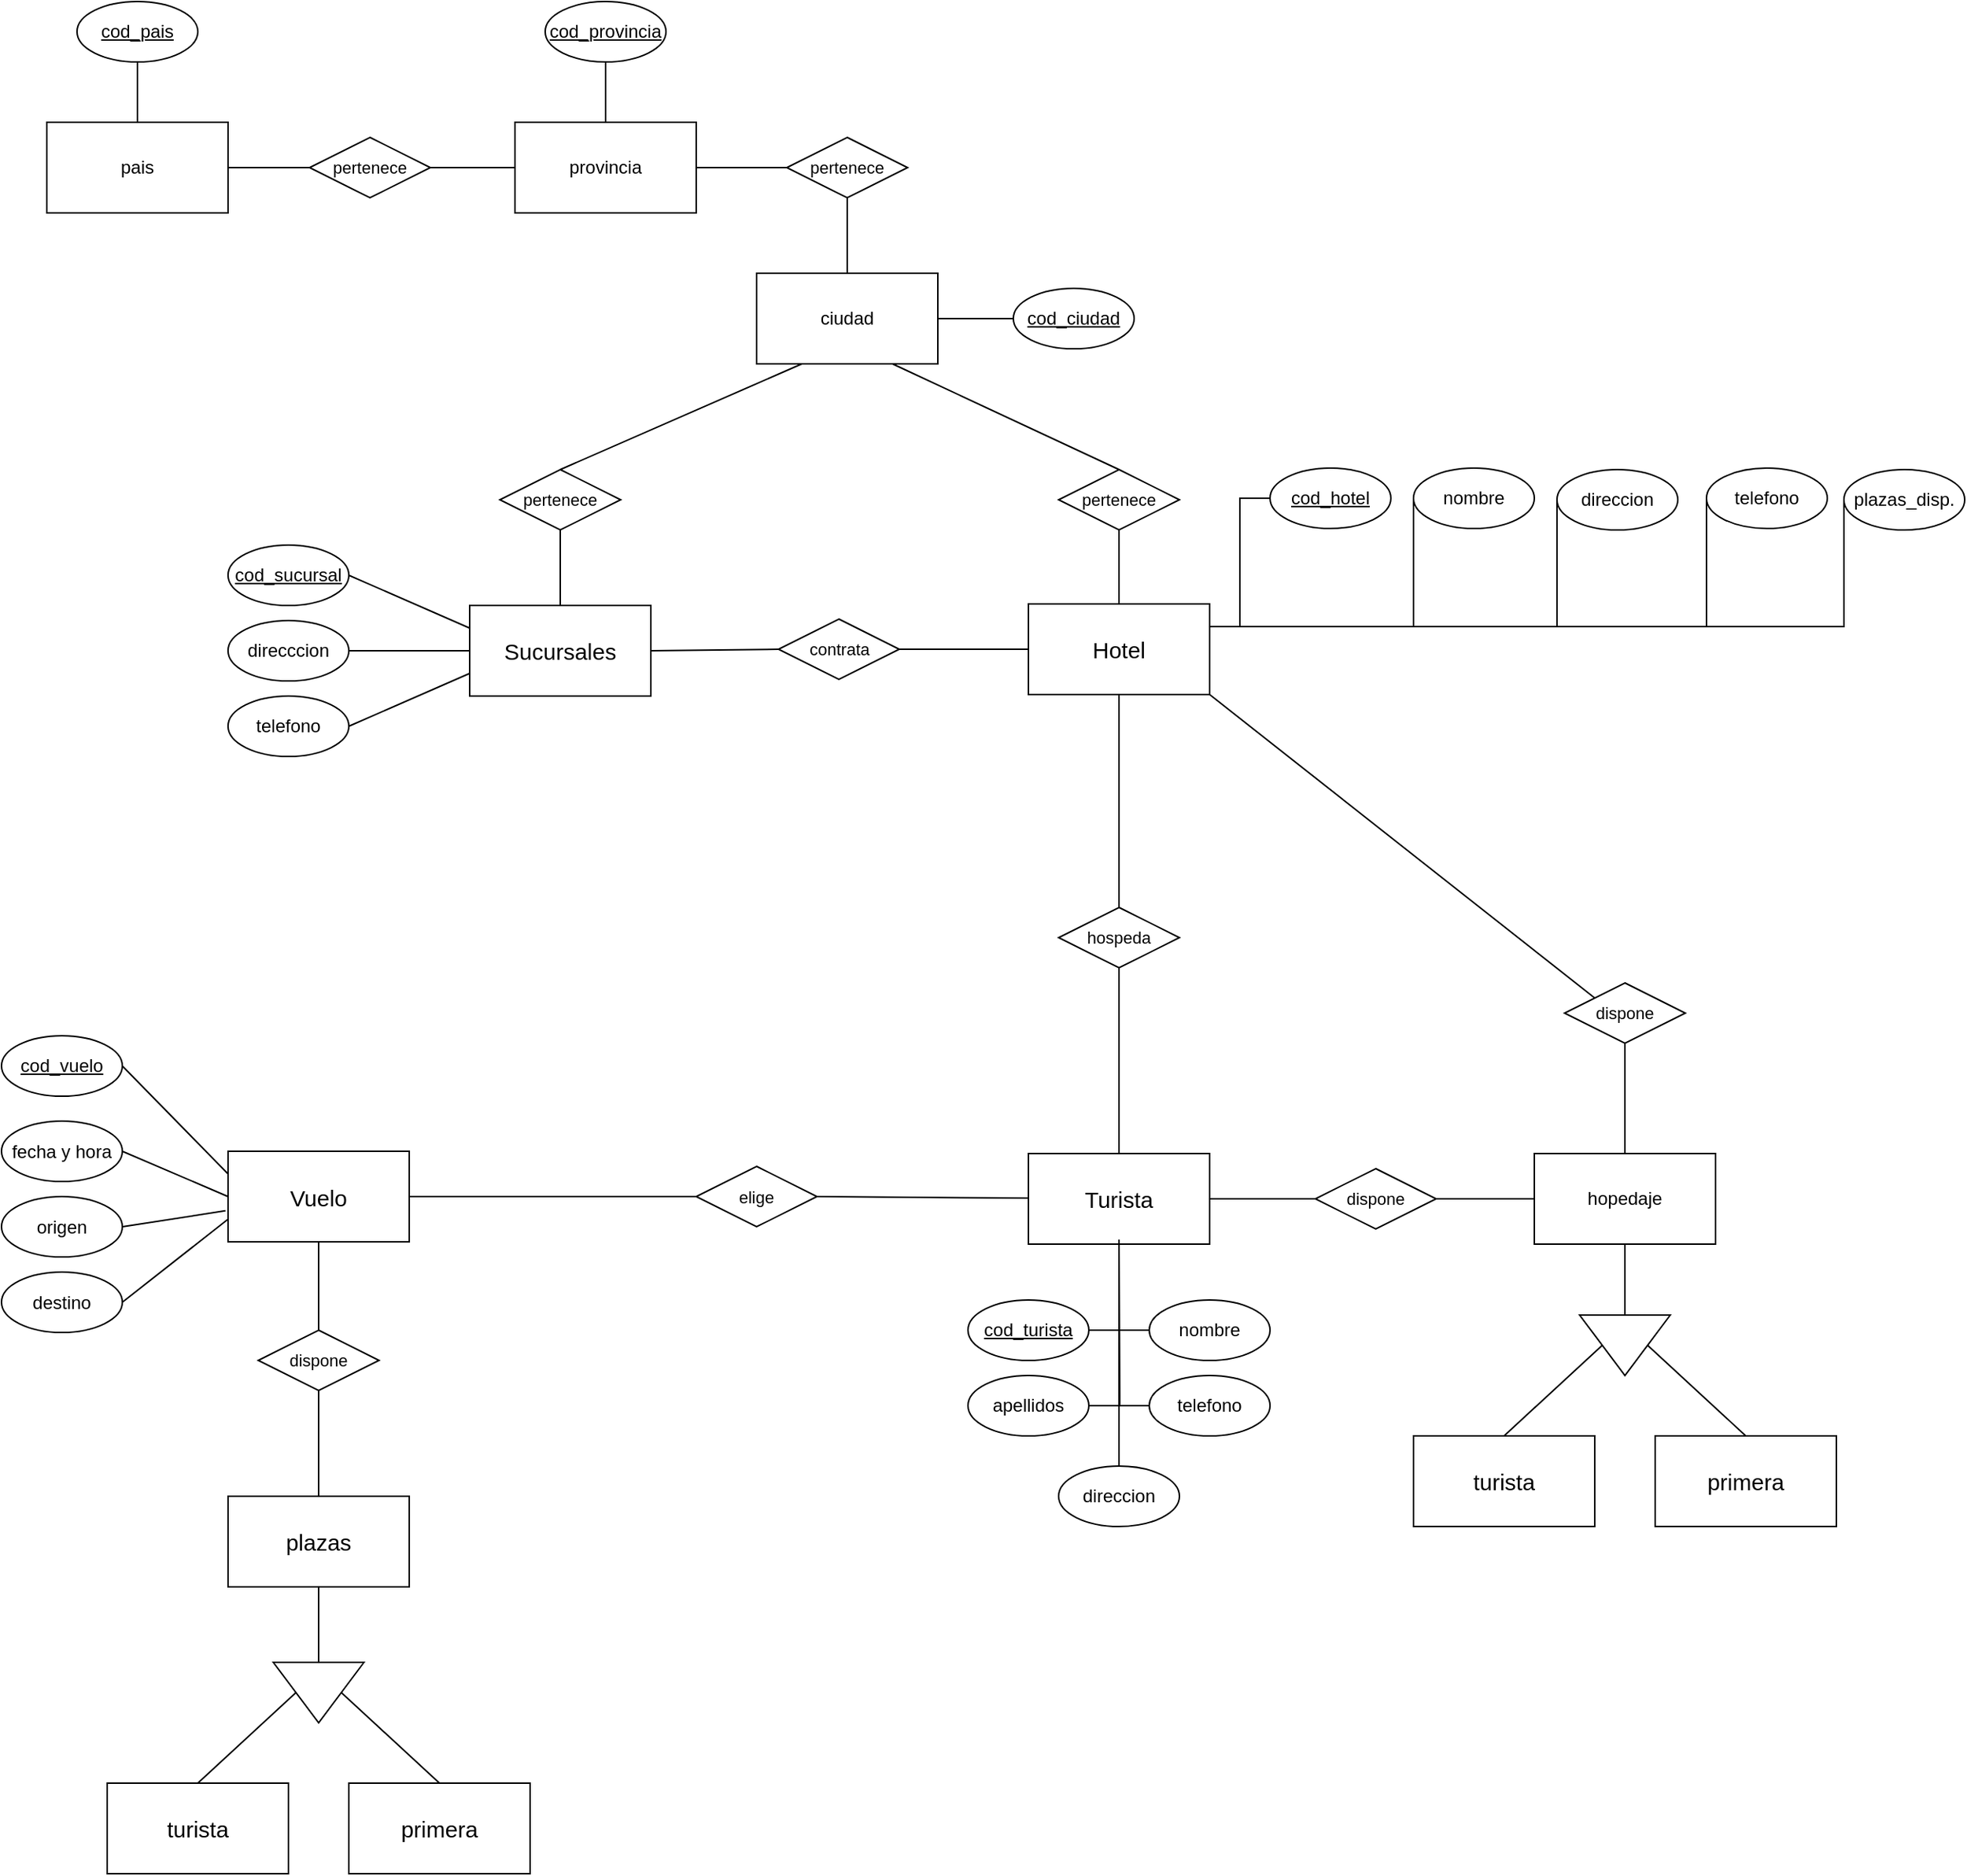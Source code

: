 <mxfile version="24.8.3">
  <diagram name="Página-1" id="iP2lA8PCmX-F6S4y8OPc">
    <mxGraphModel dx="1247" dy="663" grid="1" gridSize="10" guides="1" tooltips="1" connect="1" arrows="1" fold="1" page="1" pageScale="1" pageWidth="1169" pageHeight="827" math="0" shadow="0">
      <root>
        <mxCell id="0" />
        <mxCell id="1" parent="0" />
        <mxCell id="dlnSffa50vdFho1oHBXk-64" style="edgeStyle=none;shape=connector;rounded=0;orthogonalLoop=1;jettySize=auto;html=1;exitX=0.5;exitY=0;exitDx=0;exitDy=0;entryX=0.5;entryY=1;entryDx=0;entryDy=0;strokeColor=default;align=center;verticalAlign=middle;fontFamily=Helvetica;fontSize=11;fontColor=default;labelBackgroundColor=default;endArrow=none;endFill=0;" edge="1" parent="1" source="dlnSffa50vdFho1oHBXk-1" target="dlnSffa50vdFho1oHBXk-63">
          <mxGeometry relative="1" as="geometry" />
        </mxCell>
        <mxCell id="dlnSffa50vdFho1oHBXk-73" style="edgeStyle=none;shape=connector;rounded=0;orthogonalLoop=1;jettySize=auto;html=1;exitX=1;exitY=0.5;exitDx=0;exitDy=0;entryX=0;entryY=0.5;entryDx=0;entryDy=0;strokeColor=default;align=center;verticalAlign=middle;fontFamily=Helvetica;fontSize=11;fontColor=default;labelBackgroundColor=default;endArrow=none;endFill=0;" edge="1" parent="1" source="dlnSffa50vdFho1oHBXk-1" target="dlnSffa50vdFho1oHBXk-72">
          <mxGeometry relative="1" as="geometry" />
        </mxCell>
        <mxCell id="dlnSffa50vdFho1oHBXk-1" value="&lt;font style=&quot;font-size: 15px;&quot;&gt;Sucursales&lt;/font&gt;" style="rounded=0;whiteSpace=wrap;html=1;" vertex="1" parent="1">
          <mxGeometry x="350" y="420" width="120" height="60" as="geometry" />
        </mxCell>
        <mxCell id="dlnSffa50vdFho1oHBXk-69" style="edgeStyle=none;shape=connector;rounded=0;orthogonalLoop=1;jettySize=auto;html=1;exitX=0.5;exitY=0;exitDx=0;exitDy=0;entryX=0.5;entryY=1;entryDx=0;entryDy=0;strokeColor=default;align=center;verticalAlign=middle;fontFamily=Helvetica;fontSize=11;fontColor=default;labelBackgroundColor=default;endArrow=none;endFill=0;" edge="1" parent="1" source="dlnSffa50vdFho1oHBXk-2" target="dlnSffa50vdFho1oHBXk-55">
          <mxGeometry relative="1" as="geometry" />
        </mxCell>
        <mxCell id="dlnSffa50vdFho1oHBXk-2" value="&lt;font style=&quot;font-size: 15px;&quot;&gt;Hotel&lt;/font&gt;" style="rounded=0;whiteSpace=wrap;html=1;" vertex="1" parent="1">
          <mxGeometry x="720" y="419" width="120" height="60" as="geometry" />
        </mxCell>
        <mxCell id="dlnSffa50vdFho1oHBXk-3" value="&lt;font style=&quot;font-size: 15px;&quot;&gt;Vuelo&lt;/font&gt;" style="rounded=0;whiteSpace=wrap;html=1;" vertex="1" parent="1">
          <mxGeometry x="190" y="781.5" width="120" height="60" as="geometry" />
        </mxCell>
        <mxCell id="dlnSffa50vdFho1oHBXk-105" style="edgeStyle=none;shape=connector;rounded=0;orthogonalLoop=1;jettySize=auto;html=1;entryX=0;entryY=0.5;entryDx=0;entryDy=0;strokeColor=default;align=center;verticalAlign=middle;fontFamily=Helvetica;fontSize=11;fontColor=default;labelBackgroundColor=default;endArrow=none;endFill=0;" edge="1" parent="1" source="dlnSffa50vdFho1oHBXk-4" target="dlnSffa50vdFho1oHBXk-103">
          <mxGeometry relative="1" as="geometry" />
        </mxCell>
        <mxCell id="dlnSffa50vdFho1oHBXk-4" value="&lt;div style=&quot;font-size: 13px;&quot;&gt;&lt;font style=&quot;font-size: 15px;&quot;&gt;Turista&lt;/font&gt;&lt;/div&gt;" style="rounded=0;whiteSpace=wrap;html=1;" vertex="1" parent="1">
          <mxGeometry x="720" y="783" width="120" height="60" as="geometry" />
        </mxCell>
        <mxCell id="dlnSffa50vdFho1oHBXk-10" style="rounded=0;orthogonalLoop=1;jettySize=auto;html=1;exitX=1;exitY=0.5;exitDx=0;exitDy=0;entryX=0;entryY=0.25;entryDx=0;entryDy=0;endArrow=none;endFill=0;" edge="1" parent="1" source="dlnSffa50vdFho1oHBXk-5" target="dlnSffa50vdFho1oHBXk-1">
          <mxGeometry relative="1" as="geometry" />
        </mxCell>
        <mxCell id="dlnSffa50vdFho1oHBXk-5" value="&lt;u&gt;cod_sucursal&lt;/u&gt;" style="ellipse;whiteSpace=wrap;html=1;" vertex="1" parent="1">
          <mxGeometry x="190" y="380" width="80" height="40" as="geometry" />
        </mxCell>
        <mxCell id="dlnSffa50vdFho1oHBXk-11" style="edgeStyle=none;shape=connector;rounded=0;orthogonalLoop=1;jettySize=auto;html=1;exitX=1;exitY=0.5;exitDx=0;exitDy=0;entryX=0;entryY=0.5;entryDx=0;entryDy=0;strokeColor=default;align=center;verticalAlign=middle;fontFamily=Helvetica;fontSize=11;fontColor=default;labelBackgroundColor=default;endArrow=none;endFill=0;" edge="1" parent="1" source="dlnSffa50vdFho1oHBXk-7" target="dlnSffa50vdFho1oHBXk-1">
          <mxGeometry relative="1" as="geometry" />
        </mxCell>
        <mxCell id="dlnSffa50vdFho1oHBXk-7" value="direcccion" style="ellipse;whiteSpace=wrap;html=1;" vertex="1" parent="1">
          <mxGeometry x="190" y="430" width="80" height="40" as="geometry" />
        </mxCell>
        <mxCell id="dlnSffa50vdFho1oHBXk-12" style="edgeStyle=none;shape=connector;rounded=0;orthogonalLoop=1;jettySize=auto;html=1;exitX=1;exitY=0.5;exitDx=0;exitDy=0;entryX=0;entryY=0.75;entryDx=0;entryDy=0;strokeColor=default;align=center;verticalAlign=middle;fontFamily=Helvetica;fontSize=11;fontColor=default;labelBackgroundColor=default;endArrow=none;endFill=0;" edge="1" parent="1" source="dlnSffa50vdFho1oHBXk-9" target="dlnSffa50vdFho1oHBXk-1">
          <mxGeometry relative="1" as="geometry" />
        </mxCell>
        <mxCell id="dlnSffa50vdFho1oHBXk-9" value="telefono" style="ellipse;whiteSpace=wrap;html=1;" vertex="1" parent="1">
          <mxGeometry x="190" y="480" width="80" height="40" as="geometry" />
        </mxCell>
        <mxCell id="dlnSffa50vdFho1oHBXk-30" style="edgeStyle=orthogonalEdgeStyle;shape=connector;rounded=0;orthogonalLoop=1;jettySize=auto;html=1;exitX=0;exitY=0.5;exitDx=0;exitDy=0;entryX=1;entryY=0.25;entryDx=0;entryDy=0;strokeColor=default;align=center;verticalAlign=middle;fontFamily=Helvetica;fontSize=11;fontColor=default;labelBackgroundColor=default;endArrow=none;endFill=0;" edge="1" parent="1" source="dlnSffa50vdFho1oHBXk-13" target="dlnSffa50vdFho1oHBXk-2">
          <mxGeometry relative="1" as="geometry">
            <Array as="points">
              <mxPoint x="975" y="434" />
            </Array>
          </mxGeometry>
        </mxCell>
        <mxCell id="dlnSffa50vdFho1oHBXk-13" value="nombre" style="ellipse;whiteSpace=wrap;html=1;" vertex="1" parent="1">
          <mxGeometry x="975" y="329" width="80" height="40" as="geometry" />
        </mxCell>
        <mxCell id="dlnSffa50vdFho1oHBXk-29" style="edgeStyle=orthogonalEdgeStyle;shape=connector;rounded=0;orthogonalLoop=1;jettySize=auto;html=1;exitX=0;exitY=0.5;exitDx=0;exitDy=0;entryX=1;entryY=0.25;entryDx=0;entryDy=0;strokeColor=default;align=center;verticalAlign=middle;fontFamily=Helvetica;fontSize=11;fontColor=default;labelBackgroundColor=default;endArrow=none;endFill=0;" edge="1" parent="1" source="dlnSffa50vdFho1oHBXk-14" target="dlnSffa50vdFho1oHBXk-2">
          <mxGeometry relative="1" as="geometry" />
        </mxCell>
        <mxCell id="dlnSffa50vdFho1oHBXk-14" value="&lt;u&gt;cod_hotel&lt;/u&gt;" style="ellipse;whiteSpace=wrap;html=1;" vertex="1" parent="1">
          <mxGeometry x="880" y="329" width="80" height="40" as="geometry" />
        </mxCell>
        <mxCell id="dlnSffa50vdFho1oHBXk-32" style="edgeStyle=orthogonalEdgeStyle;shape=connector;rounded=0;orthogonalLoop=1;jettySize=auto;html=1;exitX=0;exitY=0.5;exitDx=0;exitDy=0;entryX=1;entryY=0.25;entryDx=0;entryDy=0;strokeColor=default;align=center;verticalAlign=middle;fontFamily=Helvetica;fontSize=11;fontColor=default;labelBackgroundColor=default;endArrow=none;endFill=0;" edge="1" parent="1" source="dlnSffa50vdFho1oHBXk-15" target="dlnSffa50vdFho1oHBXk-2">
          <mxGeometry relative="1" as="geometry">
            <Array as="points">
              <mxPoint x="1169" y="434" />
            </Array>
          </mxGeometry>
        </mxCell>
        <mxCell id="dlnSffa50vdFho1oHBXk-15" value="telefono" style="ellipse;whiteSpace=wrap;html=1;" vertex="1" parent="1">
          <mxGeometry x="1169" y="329" width="80" height="40" as="geometry" />
        </mxCell>
        <mxCell id="dlnSffa50vdFho1oHBXk-16" value="direccion" style="ellipse;whiteSpace=wrap;html=1;" vertex="1" parent="1">
          <mxGeometry x="1070" y="330" width="80" height="40" as="geometry" />
        </mxCell>
        <mxCell id="dlnSffa50vdFho1oHBXk-58" style="edgeStyle=none;shape=connector;rounded=0;orthogonalLoop=1;jettySize=auto;html=1;exitX=0.5;exitY=0;exitDx=0;exitDy=0;entryX=0.5;entryY=1;entryDx=0;entryDy=0;strokeColor=default;align=center;verticalAlign=middle;fontFamily=Helvetica;fontSize=11;fontColor=default;labelBackgroundColor=default;endArrow=none;endFill=0;" edge="1" parent="1" source="dlnSffa50vdFho1oHBXk-17" target="dlnSffa50vdFho1oHBXk-56">
          <mxGeometry relative="1" as="geometry" />
        </mxCell>
        <mxCell id="dlnSffa50vdFho1oHBXk-17" value="ciudad" style="rounded=0;whiteSpace=wrap;html=1;" vertex="1" parent="1">
          <mxGeometry x="540" y="200" width="120" height="60" as="geometry" />
        </mxCell>
        <mxCell id="dlnSffa50vdFho1oHBXk-18" value="provincia" style="rounded=0;whiteSpace=wrap;html=1;" vertex="1" parent="1">
          <mxGeometry x="380" y="100" width="120" height="60" as="geometry" />
        </mxCell>
        <mxCell id="dlnSffa50vdFho1oHBXk-19" value="plazas_disp." style="ellipse;whiteSpace=wrap;html=1;" vertex="1" parent="1">
          <mxGeometry x="1260" y="330" width="80" height="40" as="geometry" />
        </mxCell>
        <mxCell id="dlnSffa50vdFho1oHBXk-49" style="edgeStyle=none;shape=connector;rounded=0;orthogonalLoop=1;jettySize=auto;html=1;exitX=0;exitY=0.5;exitDx=0;exitDy=0;strokeColor=default;align=center;verticalAlign=middle;fontFamily=Helvetica;fontSize=11;fontColor=default;labelBackgroundColor=default;endArrow=none;endFill=0;" edge="1" parent="1" source="dlnSffa50vdFho1oHBXk-20" target="dlnSffa50vdFho1oHBXk-17">
          <mxGeometry relative="1" as="geometry" />
        </mxCell>
        <mxCell id="dlnSffa50vdFho1oHBXk-20" value="&lt;u&gt;cod_ciudad&lt;/u&gt;" style="ellipse;whiteSpace=wrap;html=1;" vertex="1" parent="1">
          <mxGeometry x="710" y="210" width="80" height="40" as="geometry" />
        </mxCell>
        <mxCell id="dlnSffa50vdFho1oHBXk-48" style="edgeStyle=none;shape=connector;rounded=0;orthogonalLoop=1;jettySize=auto;html=1;exitX=0.5;exitY=1;exitDx=0;exitDy=0;strokeColor=default;align=center;verticalAlign=middle;fontFamily=Helvetica;fontSize=11;fontColor=default;labelBackgroundColor=default;endArrow=none;endFill=0;" edge="1" parent="1" source="dlnSffa50vdFho1oHBXk-21" target="dlnSffa50vdFho1oHBXk-18">
          <mxGeometry relative="1" as="geometry" />
        </mxCell>
        <mxCell id="dlnSffa50vdFho1oHBXk-21" value="&lt;u&gt;cod_provincia&lt;/u&gt;" style="ellipse;whiteSpace=wrap;html=1;" vertex="1" parent="1">
          <mxGeometry x="400" y="20" width="80" height="40" as="geometry" />
        </mxCell>
        <mxCell id="dlnSffa50vdFho1oHBXk-60" style="edgeStyle=none;shape=connector;rounded=0;orthogonalLoop=1;jettySize=auto;html=1;exitX=1;exitY=0.5;exitDx=0;exitDy=0;strokeColor=default;align=center;verticalAlign=middle;fontFamily=Helvetica;fontSize=11;fontColor=default;labelBackgroundColor=default;endArrow=none;endFill=0;" edge="1" parent="1" source="dlnSffa50vdFho1oHBXk-22" target="dlnSffa50vdFho1oHBXk-59">
          <mxGeometry relative="1" as="geometry" />
        </mxCell>
        <mxCell id="dlnSffa50vdFho1oHBXk-22" value="pais" style="rounded=0;whiteSpace=wrap;html=1;" vertex="1" parent="1">
          <mxGeometry x="70" y="100" width="120" height="60" as="geometry" />
        </mxCell>
        <mxCell id="dlnSffa50vdFho1oHBXk-47" style="edgeStyle=none;shape=connector;rounded=0;orthogonalLoop=1;jettySize=auto;html=1;exitX=0.5;exitY=1;exitDx=0;exitDy=0;strokeColor=default;align=center;verticalAlign=middle;fontFamily=Helvetica;fontSize=11;fontColor=default;labelBackgroundColor=default;endArrow=none;endFill=0;" edge="1" parent="1" source="dlnSffa50vdFho1oHBXk-23" target="dlnSffa50vdFho1oHBXk-22">
          <mxGeometry relative="1" as="geometry" />
        </mxCell>
        <mxCell id="dlnSffa50vdFho1oHBXk-23" value="&lt;u&gt;cod_pais&lt;/u&gt;" style="ellipse;whiteSpace=wrap;html=1;" vertex="1" parent="1">
          <mxGeometry x="90" y="20" width="80" height="40" as="geometry" />
        </mxCell>
        <mxCell id="dlnSffa50vdFho1oHBXk-107" style="edgeStyle=orthogonalEdgeStyle;shape=connector;rounded=0;orthogonalLoop=1;jettySize=auto;html=1;exitX=0;exitY=0.5;exitDx=0;exitDy=0;strokeColor=default;align=center;verticalAlign=middle;fontFamily=Helvetica;fontSize=11;fontColor=default;labelBackgroundColor=default;endArrow=none;endFill=0;" edge="1" parent="1" source="dlnSffa50vdFho1oHBXk-24">
          <mxGeometry relative="1" as="geometry">
            <mxPoint x="780" y="840" as="targetPoint" />
          </mxGeometry>
        </mxCell>
        <mxCell id="dlnSffa50vdFho1oHBXk-24" value="nombre" style="ellipse;whiteSpace=wrap;html=1;" vertex="1" parent="1">
          <mxGeometry x="800" y="880" width="80" height="40" as="geometry" />
        </mxCell>
        <mxCell id="dlnSffa50vdFho1oHBXk-106" style="edgeStyle=orthogonalEdgeStyle;shape=connector;rounded=0;orthogonalLoop=1;jettySize=auto;html=1;exitX=1;exitY=0.5;exitDx=0;exitDy=0;entryX=0.5;entryY=1;entryDx=0;entryDy=0;strokeColor=default;align=center;verticalAlign=middle;fontFamily=Helvetica;fontSize=11;fontColor=default;labelBackgroundColor=default;endArrow=none;endFill=0;" edge="1" parent="1" source="dlnSffa50vdFho1oHBXk-25" target="dlnSffa50vdFho1oHBXk-4">
          <mxGeometry relative="1" as="geometry" />
        </mxCell>
        <mxCell id="dlnSffa50vdFho1oHBXk-25" value="&lt;u&gt;cod_turista&lt;/u&gt;" style="ellipse;whiteSpace=wrap;html=1;" vertex="1" parent="1">
          <mxGeometry x="680" y="880" width="80" height="40" as="geometry" />
        </mxCell>
        <mxCell id="dlnSffa50vdFho1oHBXk-109" style="edgeStyle=orthogonalEdgeStyle;shape=connector;rounded=0;orthogonalLoop=1;jettySize=auto;html=1;exitX=0;exitY=0.5;exitDx=0;exitDy=0;entryX=0.5;entryY=1;entryDx=0;entryDy=0;strokeColor=default;align=center;verticalAlign=middle;fontFamily=Helvetica;fontSize=11;fontColor=default;labelBackgroundColor=default;endArrow=none;endFill=0;" edge="1" parent="1" source="dlnSffa50vdFho1oHBXk-26" target="dlnSffa50vdFho1oHBXk-4">
          <mxGeometry relative="1" as="geometry" />
        </mxCell>
        <mxCell id="dlnSffa50vdFho1oHBXk-26" value="telefono" style="ellipse;whiteSpace=wrap;html=1;" vertex="1" parent="1">
          <mxGeometry x="800" y="930" width="80" height="40" as="geometry" />
        </mxCell>
        <mxCell id="dlnSffa50vdFho1oHBXk-110" style="edgeStyle=orthogonalEdgeStyle;shape=connector;rounded=0;orthogonalLoop=1;jettySize=auto;html=1;strokeColor=default;align=center;verticalAlign=middle;fontFamily=Helvetica;fontSize=11;fontColor=default;labelBackgroundColor=default;endArrow=none;endFill=0;" edge="1" parent="1" source="dlnSffa50vdFho1oHBXk-27">
          <mxGeometry relative="1" as="geometry">
            <mxPoint x="780" y="840" as="targetPoint" />
          </mxGeometry>
        </mxCell>
        <mxCell id="dlnSffa50vdFho1oHBXk-27" value="direccion" style="ellipse;whiteSpace=wrap;html=1;" vertex="1" parent="1">
          <mxGeometry x="740" y="990" width="80" height="40" as="geometry" />
        </mxCell>
        <mxCell id="dlnSffa50vdFho1oHBXk-108" style="edgeStyle=orthogonalEdgeStyle;shape=connector;rounded=0;orthogonalLoop=1;jettySize=auto;html=1;exitX=1;exitY=0.5;exitDx=0;exitDy=0;strokeColor=default;align=center;verticalAlign=middle;fontFamily=Helvetica;fontSize=11;fontColor=default;labelBackgroundColor=default;endArrow=none;endFill=0;" edge="1" parent="1" source="dlnSffa50vdFho1oHBXk-28">
          <mxGeometry relative="1" as="geometry">
            <mxPoint x="780" y="840" as="targetPoint" />
          </mxGeometry>
        </mxCell>
        <mxCell id="dlnSffa50vdFho1oHBXk-28" value="apellidos" style="ellipse;whiteSpace=wrap;html=1;" vertex="1" parent="1">
          <mxGeometry x="680" y="930" width="80" height="40" as="geometry" />
        </mxCell>
        <mxCell id="dlnSffa50vdFho1oHBXk-31" style="edgeStyle=orthogonalEdgeStyle;shape=connector;rounded=0;orthogonalLoop=1;jettySize=auto;html=1;exitX=0;exitY=0.5;exitDx=0;exitDy=0;entryX=1;entryY=0.25;entryDx=0;entryDy=0;strokeColor=default;align=center;verticalAlign=middle;fontFamily=Helvetica;fontSize=11;fontColor=default;labelBackgroundColor=default;endArrow=none;endFill=0;" edge="1" parent="1" source="dlnSffa50vdFho1oHBXk-16" target="dlnSffa50vdFho1oHBXk-2">
          <mxGeometry relative="1" as="geometry">
            <Array as="points">
              <mxPoint x="1070" y="434" />
            </Array>
          </mxGeometry>
        </mxCell>
        <mxCell id="dlnSffa50vdFho1oHBXk-33" style="edgeStyle=orthogonalEdgeStyle;shape=connector;rounded=0;orthogonalLoop=1;jettySize=auto;html=1;exitX=0;exitY=0.5;exitDx=0;exitDy=0;entryX=1;entryY=0.25;entryDx=0;entryDy=0;strokeColor=default;align=center;verticalAlign=middle;fontFamily=Helvetica;fontSize=11;fontColor=default;labelBackgroundColor=default;endArrow=none;endFill=0;" edge="1" parent="1" source="dlnSffa50vdFho1oHBXk-19" target="dlnSffa50vdFho1oHBXk-2">
          <mxGeometry relative="1" as="geometry">
            <Array as="points">
              <mxPoint x="1260" y="434" />
            </Array>
          </mxGeometry>
        </mxCell>
        <mxCell id="dlnSffa50vdFho1oHBXk-41" style="edgeStyle=none;shape=connector;rounded=0;orthogonalLoop=1;jettySize=auto;html=1;exitX=1;exitY=0.5;exitDx=0;exitDy=0;entryX=0;entryY=0.5;entryDx=0;entryDy=0;strokeColor=default;align=center;verticalAlign=middle;fontFamily=Helvetica;fontSize=11;fontColor=default;labelBackgroundColor=default;endArrow=none;endFill=0;" edge="1" parent="1" source="dlnSffa50vdFho1oHBXk-34" target="dlnSffa50vdFho1oHBXk-3">
          <mxGeometry relative="1" as="geometry" />
        </mxCell>
        <mxCell id="dlnSffa50vdFho1oHBXk-34" value="fecha y hora" style="ellipse;whiteSpace=wrap;html=1;" vertex="1" parent="1">
          <mxGeometry x="40" y="761.5" width="80" height="40" as="geometry" />
        </mxCell>
        <mxCell id="dlnSffa50vdFho1oHBXk-40" style="edgeStyle=none;shape=connector;rounded=0;orthogonalLoop=1;jettySize=auto;html=1;exitX=1;exitY=0.5;exitDx=0;exitDy=0;entryX=0;entryY=0.25;entryDx=0;entryDy=0;strokeColor=default;align=center;verticalAlign=middle;fontFamily=Helvetica;fontSize=11;fontColor=default;labelBackgroundColor=default;endArrow=none;endFill=0;" edge="1" parent="1" source="dlnSffa50vdFho1oHBXk-35" target="dlnSffa50vdFho1oHBXk-3">
          <mxGeometry relative="1" as="geometry" />
        </mxCell>
        <mxCell id="dlnSffa50vdFho1oHBXk-35" value="&lt;u&gt;cod_vuelo&lt;/u&gt;" style="ellipse;whiteSpace=wrap;html=1;" vertex="1" parent="1">
          <mxGeometry x="40" y="705" width="80" height="40" as="geometry" />
        </mxCell>
        <mxCell id="dlnSffa50vdFho1oHBXk-36" value="destino" style="ellipse;whiteSpace=wrap;html=1;" vertex="1" parent="1">
          <mxGeometry x="40" y="861.5" width="80" height="40" as="geometry" />
        </mxCell>
        <mxCell id="dlnSffa50vdFho1oHBXk-38" value="origen" style="ellipse;whiteSpace=wrap;html=1;" vertex="1" parent="1">
          <mxGeometry x="40" y="811.5" width="80" height="40" as="geometry" />
        </mxCell>
        <mxCell id="dlnSffa50vdFho1oHBXk-42" style="edgeStyle=none;shape=connector;rounded=0;orthogonalLoop=1;jettySize=auto;html=1;exitX=1;exitY=0.5;exitDx=0;exitDy=0;entryX=-0.014;entryY=0.657;entryDx=0;entryDy=0;entryPerimeter=0;strokeColor=default;align=center;verticalAlign=middle;fontFamily=Helvetica;fontSize=11;fontColor=default;labelBackgroundColor=default;endArrow=none;endFill=0;" edge="1" parent="1" source="dlnSffa50vdFho1oHBXk-38" target="dlnSffa50vdFho1oHBXk-3">
          <mxGeometry relative="1" as="geometry" />
        </mxCell>
        <mxCell id="dlnSffa50vdFho1oHBXk-43" style="edgeStyle=none;shape=connector;rounded=0;orthogonalLoop=1;jettySize=auto;html=1;exitX=1;exitY=0.5;exitDx=0;exitDy=0;entryX=0;entryY=0.75;entryDx=0;entryDy=0;strokeColor=default;align=center;verticalAlign=middle;fontFamily=Helvetica;fontSize=11;fontColor=default;labelBackgroundColor=default;endArrow=none;endFill=0;" edge="1" parent="1" source="dlnSffa50vdFho1oHBXk-36" target="dlnSffa50vdFho1oHBXk-3">
          <mxGeometry relative="1" as="geometry" />
        </mxCell>
        <mxCell id="dlnSffa50vdFho1oHBXk-71" style="edgeStyle=none;shape=connector;rounded=0;orthogonalLoop=1;jettySize=auto;html=1;exitX=0.5;exitY=0;exitDx=0;exitDy=0;entryX=0.75;entryY=1;entryDx=0;entryDy=0;strokeColor=default;align=center;verticalAlign=middle;fontFamily=Helvetica;fontSize=11;fontColor=default;labelBackgroundColor=default;endArrow=none;endFill=0;" edge="1" parent="1" source="dlnSffa50vdFho1oHBXk-55" target="dlnSffa50vdFho1oHBXk-17">
          <mxGeometry relative="1" as="geometry" />
        </mxCell>
        <mxCell id="dlnSffa50vdFho1oHBXk-55" value="pertenece" style="rhombus;whiteSpace=wrap;html=1;fontFamily=Helvetica;fontSize=11;fontColor=default;labelBackgroundColor=default;" vertex="1" parent="1">
          <mxGeometry x="740" y="330" width="80" height="40" as="geometry" />
        </mxCell>
        <mxCell id="dlnSffa50vdFho1oHBXk-68" style="edgeStyle=none;shape=connector;rounded=0;orthogonalLoop=1;jettySize=auto;html=1;exitX=0;exitY=0.5;exitDx=0;exitDy=0;entryX=1;entryY=0.5;entryDx=0;entryDy=0;strokeColor=default;align=center;verticalAlign=middle;fontFamily=Helvetica;fontSize=11;fontColor=default;labelBackgroundColor=default;endArrow=none;endFill=0;" edge="1" parent="1" source="dlnSffa50vdFho1oHBXk-56" target="dlnSffa50vdFho1oHBXk-18">
          <mxGeometry relative="1" as="geometry" />
        </mxCell>
        <mxCell id="dlnSffa50vdFho1oHBXk-56" value="pertenece" style="rhombus;whiteSpace=wrap;html=1;fontFamily=Helvetica;fontSize=11;fontColor=default;labelBackgroundColor=default;" vertex="1" parent="1">
          <mxGeometry x="560" y="110" width="80" height="40" as="geometry" />
        </mxCell>
        <mxCell id="dlnSffa50vdFho1oHBXk-61" style="edgeStyle=none;shape=connector;rounded=0;orthogonalLoop=1;jettySize=auto;html=1;exitX=1;exitY=0.5;exitDx=0;exitDy=0;entryX=0;entryY=0.5;entryDx=0;entryDy=0;strokeColor=default;align=center;verticalAlign=middle;fontFamily=Helvetica;fontSize=11;fontColor=default;labelBackgroundColor=default;endArrow=none;endFill=0;" edge="1" parent="1" source="dlnSffa50vdFho1oHBXk-59" target="dlnSffa50vdFho1oHBXk-18">
          <mxGeometry relative="1" as="geometry" />
        </mxCell>
        <mxCell id="dlnSffa50vdFho1oHBXk-59" value="pertenece" style="rhombus;whiteSpace=wrap;html=1;fontFamily=Helvetica;fontSize=11;fontColor=default;labelBackgroundColor=default;" vertex="1" parent="1">
          <mxGeometry x="244" y="110" width="80" height="40" as="geometry" />
        </mxCell>
        <mxCell id="dlnSffa50vdFho1oHBXk-70" style="edgeStyle=none;shape=connector;rounded=0;orthogonalLoop=1;jettySize=auto;html=1;exitX=0.5;exitY=0;exitDx=0;exitDy=0;entryX=0.25;entryY=1;entryDx=0;entryDy=0;strokeColor=default;align=center;verticalAlign=middle;fontFamily=Helvetica;fontSize=11;fontColor=default;labelBackgroundColor=default;endArrow=none;endFill=0;" edge="1" parent="1" source="dlnSffa50vdFho1oHBXk-63" target="dlnSffa50vdFho1oHBXk-17">
          <mxGeometry relative="1" as="geometry" />
        </mxCell>
        <mxCell id="dlnSffa50vdFho1oHBXk-63" value="pertenece" style="rhombus;whiteSpace=wrap;html=1;fontFamily=Helvetica;fontSize=11;fontColor=default;labelBackgroundColor=default;" vertex="1" parent="1">
          <mxGeometry x="370" y="330" width="80" height="40" as="geometry" />
        </mxCell>
        <mxCell id="dlnSffa50vdFho1oHBXk-74" style="edgeStyle=none;shape=connector;rounded=0;orthogonalLoop=1;jettySize=auto;html=1;exitX=1;exitY=0.5;exitDx=0;exitDy=0;entryX=0;entryY=0.5;entryDx=0;entryDy=0;strokeColor=default;align=center;verticalAlign=middle;fontFamily=Helvetica;fontSize=11;fontColor=default;labelBackgroundColor=default;endArrow=none;endFill=0;" edge="1" parent="1" source="dlnSffa50vdFho1oHBXk-72" target="dlnSffa50vdFho1oHBXk-2">
          <mxGeometry relative="1" as="geometry" />
        </mxCell>
        <mxCell id="dlnSffa50vdFho1oHBXk-72" value="contrata" style="rhombus;whiteSpace=wrap;html=1;fontFamily=Helvetica;fontSize=11;fontColor=default;labelBackgroundColor=default;" vertex="1" parent="1">
          <mxGeometry x="554.5" y="429" width="80" height="40" as="geometry" />
        </mxCell>
        <mxCell id="dlnSffa50vdFho1oHBXk-76" value="&lt;font style=&quot;font-size: 15px;&quot;&gt;primera&lt;/font&gt;" style="rounded=0;whiteSpace=wrap;html=1;" vertex="1" parent="1">
          <mxGeometry x="270" y="1200" width="120" height="60" as="geometry" />
        </mxCell>
        <mxCell id="dlnSffa50vdFho1oHBXk-77" value="&lt;font style=&quot;font-size: 15px;&quot;&gt;turista&lt;/font&gt;" style="rounded=0;whiteSpace=wrap;html=1;" vertex="1" parent="1">
          <mxGeometry x="110" y="1200" width="120" height="60" as="geometry" />
        </mxCell>
        <mxCell id="dlnSffa50vdFho1oHBXk-79" style="edgeStyle=none;shape=connector;rounded=0;orthogonalLoop=1;jettySize=auto;html=1;exitX=0.5;exitY=0;exitDx=0;exitDy=0;entryX=0.5;entryY=0;entryDx=0;entryDy=0;strokeColor=default;align=center;verticalAlign=middle;fontFamily=Helvetica;fontSize=11;fontColor=default;labelBackgroundColor=default;endArrow=none;endFill=0;" edge="1" parent="1" source="dlnSffa50vdFho1oHBXk-78" target="dlnSffa50vdFho1oHBXk-76">
          <mxGeometry relative="1" as="geometry" />
        </mxCell>
        <mxCell id="dlnSffa50vdFho1oHBXk-80" style="edgeStyle=none;shape=connector;rounded=0;orthogonalLoop=1;jettySize=auto;html=1;exitX=0.5;exitY=1;exitDx=0;exitDy=0;entryX=0.5;entryY=0;entryDx=0;entryDy=0;strokeColor=default;align=center;verticalAlign=middle;fontFamily=Helvetica;fontSize=11;fontColor=default;labelBackgroundColor=default;endArrow=none;endFill=0;" edge="1" parent="1" source="dlnSffa50vdFho1oHBXk-78" target="dlnSffa50vdFho1oHBXk-77">
          <mxGeometry relative="1" as="geometry" />
        </mxCell>
        <mxCell id="dlnSffa50vdFho1oHBXk-78" value="" style="triangle;whiteSpace=wrap;html=1;fontFamily=Helvetica;fontSize=11;fontColor=default;labelBackgroundColor=default;rotation=90;" vertex="1" parent="1">
          <mxGeometry x="230" y="1110" width="40" height="60" as="geometry" />
        </mxCell>
        <mxCell id="dlnSffa50vdFho1oHBXk-83" value="" style="edgeStyle=none;shape=connector;rounded=0;orthogonalLoop=1;jettySize=auto;html=1;strokeColor=default;align=center;verticalAlign=middle;fontFamily=Helvetica;fontSize=11;fontColor=default;labelBackgroundColor=default;endArrow=none;endFill=0;" edge="1" parent="1" source="dlnSffa50vdFho1oHBXk-82" target="dlnSffa50vdFho1oHBXk-3">
          <mxGeometry relative="1" as="geometry" />
        </mxCell>
        <mxCell id="dlnSffa50vdFho1oHBXk-84" style="edgeStyle=none;shape=connector;rounded=0;orthogonalLoop=1;jettySize=auto;html=1;exitX=0.5;exitY=1;exitDx=0;exitDy=0;entryX=0;entryY=0.5;entryDx=0;entryDy=0;strokeColor=default;align=center;verticalAlign=middle;fontFamily=Helvetica;fontSize=11;fontColor=default;labelBackgroundColor=default;endArrow=none;endFill=0;" edge="1" parent="1" source="dlnSffa50vdFho1oHBXk-82" target="dlnSffa50vdFho1oHBXk-78">
          <mxGeometry relative="1" as="geometry" />
        </mxCell>
        <mxCell id="dlnSffa50vdFho1oHBXk-82" value="&lt;font style=&quot;font-size: 15px;&quot;&gt;plazas&lt;/font&gt;" style="rounded=0;whiteSpace=wrap;html=1;" vertex="1" parent="1">
          <mxGeometry x="190" y="1010" width="120" height="60" as="geometry" />
        </mxCell>
        <mxCell id="dlnSffa50vdFho1oHBXk-87" style="edgeStyle=none;shape=connector;rounded=0;orthogonalLoop=1;jettySize=auto;html=1;exitX=0;exitY=0.5;exitDx=0;exitDy=0;entryX=1;entryY=0.5;entryDx=0;entryDy=0;strokeColor=default;align=center;verticalAlign=middle;fontFamily=Helvetica;fontSize=11;fontColor=default;labelBackgroundColor=default;endArrow=none;endFill=0;" edge="1" parent="1" source="dlnSffa50vdFho1oHBXk-85" target="dlnSffa50vdFho1oHBXk-3">
          <mxGeometry relative="1" as="geometry" />
        </mxCell>
        <mxCell id="dlnSffa50vdFho1oHBXk-88" style="edgeStyle=none;shape=connector;rounded=0;orthogonalLoop=1;jettySize=auto;html=1;exitX=1;exitY=0.5;exitDx=0;exitDy=0;strokeColor=default;align=center;verticalAlign=middle;fontFamily=Helvetica;fontSize=11;fontColor=default;labelBackgroundColor=default;endArrow=none;endFill=0;" edge="1" parent="1" source="dlnSffa50vdFho1oHBXk-85" target="dlnSffa50vdFho1oHBXk-4">
          <mxGeometry relative="1" as="geometry" />
        </mxCell>
        <mxCell id="dlnSffa50vdFho1oHBXk-85" value="elige" style="rhombus;whiteSpace=wrap;html=1;fontFamily=Helvetica;fontSize=11;fontColor=default;labelBackgroundColor=default;" vertex="1" parent="1">
          <mxGeometry x="500" y="791.5" width="80" height="40" as="geometry" />
        </mxCell>
        <mxCell id="dlnSffa50vdFho1oHBXk-86" value="dispone" style="rhombus;whiteSpace=wrap;html=1;fontFamily=Helvetica;fontSize=11;fontColor=default;labelBackgroundColor=default;" vertex="1" parent="1">
          <mxGeometry x="210" y="900" width="80" height="40" as="geometry" />
        </mxCell>
        <mxCell id="dlnSffa50vdFho1oHBXk-90" style="edgeStyle=none;shape=connector;rounded=0;orthogonalLoop=1;jettySize=auto;html=1;exitX=0.5;exitY=0;exitDx=0;exitDy=0;strokeColor=default;align=center;verticalAlign=middle;fontFamily=Helvetica;fontSize=11;fontColor=default;labelBackgroundColor=default;endArrow=none;endFill=0;" edge="1" parent="1" source="dlnSffa50vdFho1oHBXk-89" target="dlnSffa50vdFho1oHBXk-2">
          <mxGeometry relative="1" as="geometry" />
        </mxCell>
        <mxCell id="dlnSffa50vdFho1oHBXk-91" style="edgeStyle=none;shape=connector;rounded=0;orthogonalLoop=1;jettySize=auto;html=1;exitX=0.5;exitY=1;exitDx=0;exitDy=0;strokeColor=default;align=center;verticalAlign=middle;fontFamily=Helvetica;fontSize=11;fontColor=default;labelBackgroundColor=default;endArrow=none;endFill=0;" edge="1" parent="1" source="dlnSffa50vdFho1oHBXk-89" target="dlnSffa50vdFho1oHBXk-4">
          <mxGeometry relative="1" as="geometry" />
        </mxCell>
        <mxCell id="dlnSffa50vdFho1oHBXk-89" value="hospeda" style="rhombus;whiteSpace=wrap;html=1;fontFamily=Helvetica;fontSize=11;fontColor=default;labelBackgroundColor=default;" vertex="1" parent="1">
          <mxGeometry x="740" y="620" width="80" height="40" as="geometry" />
        </mxCell>
        <mxCell id="dlnSffa50vdFho1oHBXk-93" value="&lt;font style=&quot;font-size: 15px;&quot;&gt;turista&lt;/font&gt;" style="rounded=0;whiteSpace=wrap;html=1;" vertex="1" parent="1">
          <mxGeometry x="975" y="970" width="120" height="60" as="geometry" />
        </mxCell>
        <mxCell id="dlnSffa50vdFho1oHBXk-94" style="edgeStyle=none;shape=connector;rounded=0;orthogonalLoop=1;jettySize=auto;html=1;exitX=0.5;exitY=0;exitDx=0;exitDy=0;entryX=0.5;entryY=0;entryDx=0;entryDy=0;strokeColor=default;align=center;verticalAlign=middle;fontFamily=Helvetica;fontSize=11;fontColor=default;labelBackgroundColor=default;endArrow=none;endFill=0;" edge="1" source="dlnSffa50vdFho1oHBXk-96" target="dlnSffa50vdFho1oHBXk-100" parent="1">
          <mxGeometry relative="1" as="geometry" />
        </mxCell>
        <mxCell id="dlnSffa50vdFho1oHBXk-95" style="edgeStyle=none;shape=connector;rounded=0;orthogonalLoop=1;jettySize=auto;html=1;exitX=0.5;exitY=1;exitDx=0;exitDy=0;entryX=0.5;entryY=0;entryDx=0;entryDy=0;strokeColor=default;align=center;verticalAlign=middle;fontFamily=Helvetica;fontSize=11;fontColor=default;labelBackgroundColor=default;endArrow=none;endFill=0;" edge="1" source="dlnSffa50vdFho1oHBXk-96" target="dlnSffa50vdFho1oHBXk-93" parent="1">
          <mxGeometry relative="1" as="geometry" />
        </mxCell>
        <mxCell id="dlnSffa50vdFho1oHBXk-96" value="" style="triangle;whiteSpace=wrap;html=1;fontFamily=Helvetica;fontSize=11;fontColor=default;labelBackgroundColor=default;rotation=90;" vertex="1" parent="1">
          <mxGeometry x="1095" y="880" width="40" height="60" as="geometry" />
        </mxCell>
        <mxCell id="dlnSffa50vdFho1oHBXk-97" style="edgeStyle=none;shape=connector;rounded=0;orthogonalLoop=1;jettySize=auto;html=1;exitX=0.5;exitY=1;exitDx=0;exitDy=0;entryX=0;entryY=0.5;entryDx=0;entryDy=0;strokeColor=default;align=center;verticalAlign=middle;fontFamily=Helvetica;fontSize=11;fontColor=default;labelBackgroundColor=default;endArrow=none;endFill=0;" edge="1" source="dlnSffa50vdFho1oHBXk-98" target="dlnSffa50vdFho1oHBXk-96" parent="1">
          <mxGeometry relative="1" as="geometry" />
        </mxCell>
        <mxCell id="dlnSffa50vdFho1oHBXk-101" style="edgeStyle=none;shape=connector;rounded=0;orthogonalLoop=1;jettySize=auto;html=1;exitX=0.5;exitY=0;exitDx=0;exitDy=0;entryX=0.5;entryY=1;entryDx=0;entryDy=0;strokeColor=default;align=center;verticalAlign=middle;fontFamily=Helvetica;fontSize=11;fontColor=default;labelBackgroundColor=default;endArrow=none;endFill=0;" edge="1" parent="1" source="dlnSffa50vdFho1oHBXk-98" target="dlnSffa50vdFho1oHBXk-99">
          <mxGeometry relative="1" as="geometry" />
        </mxCell>
        <mxCell id="dlnSffa50vdFho1oHBXk-98" value="hopedaje" style="rounded=0;whiteSpace=wrap;html=1;" vertex="1" parent="1">
          <mxGeometry x="1055" y="783" width="120" height="60" as="geometry" />
        </mxCell>
        <mxCell id="dlnSffa50vdFho1oHBXk-102" style="edgeStyle=none;shape=connector;rounded=0;orthogonalLoop=1;jettySize=auto;html=1;exitX=0;exitY=0;exitDx=0;exitDy=0;entryX=1;entryY=1;entryDx=0;entryDy=0;strokeColor=default;align=center;verticalAlign=middle;fontFamily=Helvetica;fontSize=11;fontColor=default;labelBackgroundColor=default;endArrow=none;endFill=0;" edge="1" parent="1" source="dlnSffa50vdFho1oHBXk-99" target="dlnSffa50vdFho1oHBXk-2">
          <mxGeometry relative="1" as="geometry" />
        </mxCell>
        <mxCell id="dlnSffa50vdFho1oHBXk-99" value="dispone" style="rhombus;whiteSpace=wrap;html=1;fontFamily=Helvetica;fontSize=11;fontColor=default;labelBackgroundColor=default;" vertex="1" parent="1">
          <mxGeometry x="1075" y="670" width="80" height="40" as="geometry" />
        </mxCell>
        <mxCell id="dlnSffa50vdFho1oHBXk-100" value="&lt;font style=&quot;font-size: 15px;&quot;&gt;primera&lt;/font&gt;" style="rounded=0;whiteSpace=wrap;html=1;" vertex="1" parent="1">
          <mxGeometry x="1135" y="970" width="120" height="60" as="geometry" />
        </mxCell>
        <mxCell id="dlnSffa50vdFho1oHBXk-104" style="edgeStyle=none;shape=connector;rounded=0;orthogonalLoop=1;jettySize=auto;html=1;exitX=1;exitY=0.5;exitDx=0;exitDy=0;entryX=0;entryY=0.5;entryDx=0;entryDy=0;strokeColor=default;align=center;verticalAlign=middle;fontFamily=Helvetica;fontSize=11;fontColor=default;labelBackgroundColor=default;endArrow=none;endFill=0;" edge="1" parent="1" source="dlnSffa50vdFho1oHBXk-103" target="dlnSffa50vdFho1oHBXk-98">
          <mxGeometry relative="1" as="geometry" />
        </mxCell>
        <mxCell id="dlnSffa50vdFho1oHBXk-103" value="dispone" style="rhombus;whiteSpace=wrap;html=1;fontFamily=Helvetica;fontSize=11;fontColor=default;labelBackgroundColor=default;" vertex="1" parent="1">
          <mxGeometry x="910" y="793" width="80" height="40" as="geometry" />
        </mxCell>
      </root>
    </mxGraphModel>
  </diagram>
</mxfile>
